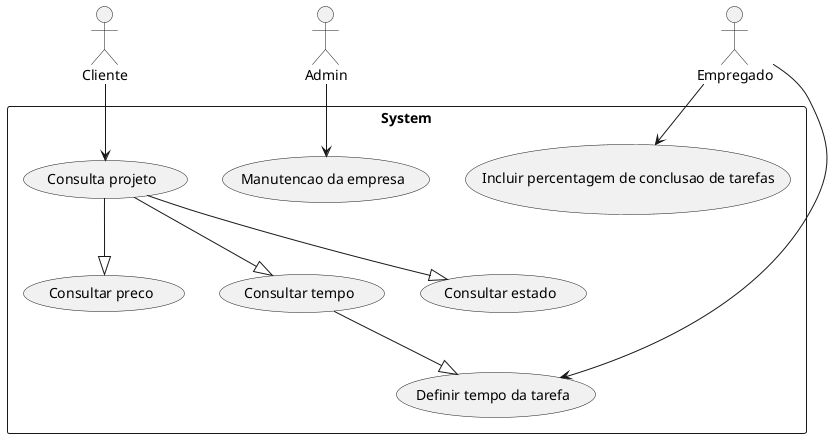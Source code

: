 @startuml 

'left to right direction

actor Cliente
actor Admin 
actor Empregado 

rectangle System{
    Cliente --> (Consulta projeto)
    ' includeS
    (Consulta projeto) --|>(Consultar preco)
    (Consulta projeto) --|>(Consultar tempo)
    (Consulta projeto) --|>(Consultar estado)
    Empregado --> (Incluir percentagem de conclusao de tarefas)
    Empregado --> (Definir tempo da tarefa)
    ' exntend
    (Consultar tempo) --|>(Definir tempo da tarefa)
    Admin --> (Manutencao da empresa)
    
}
@enduml 